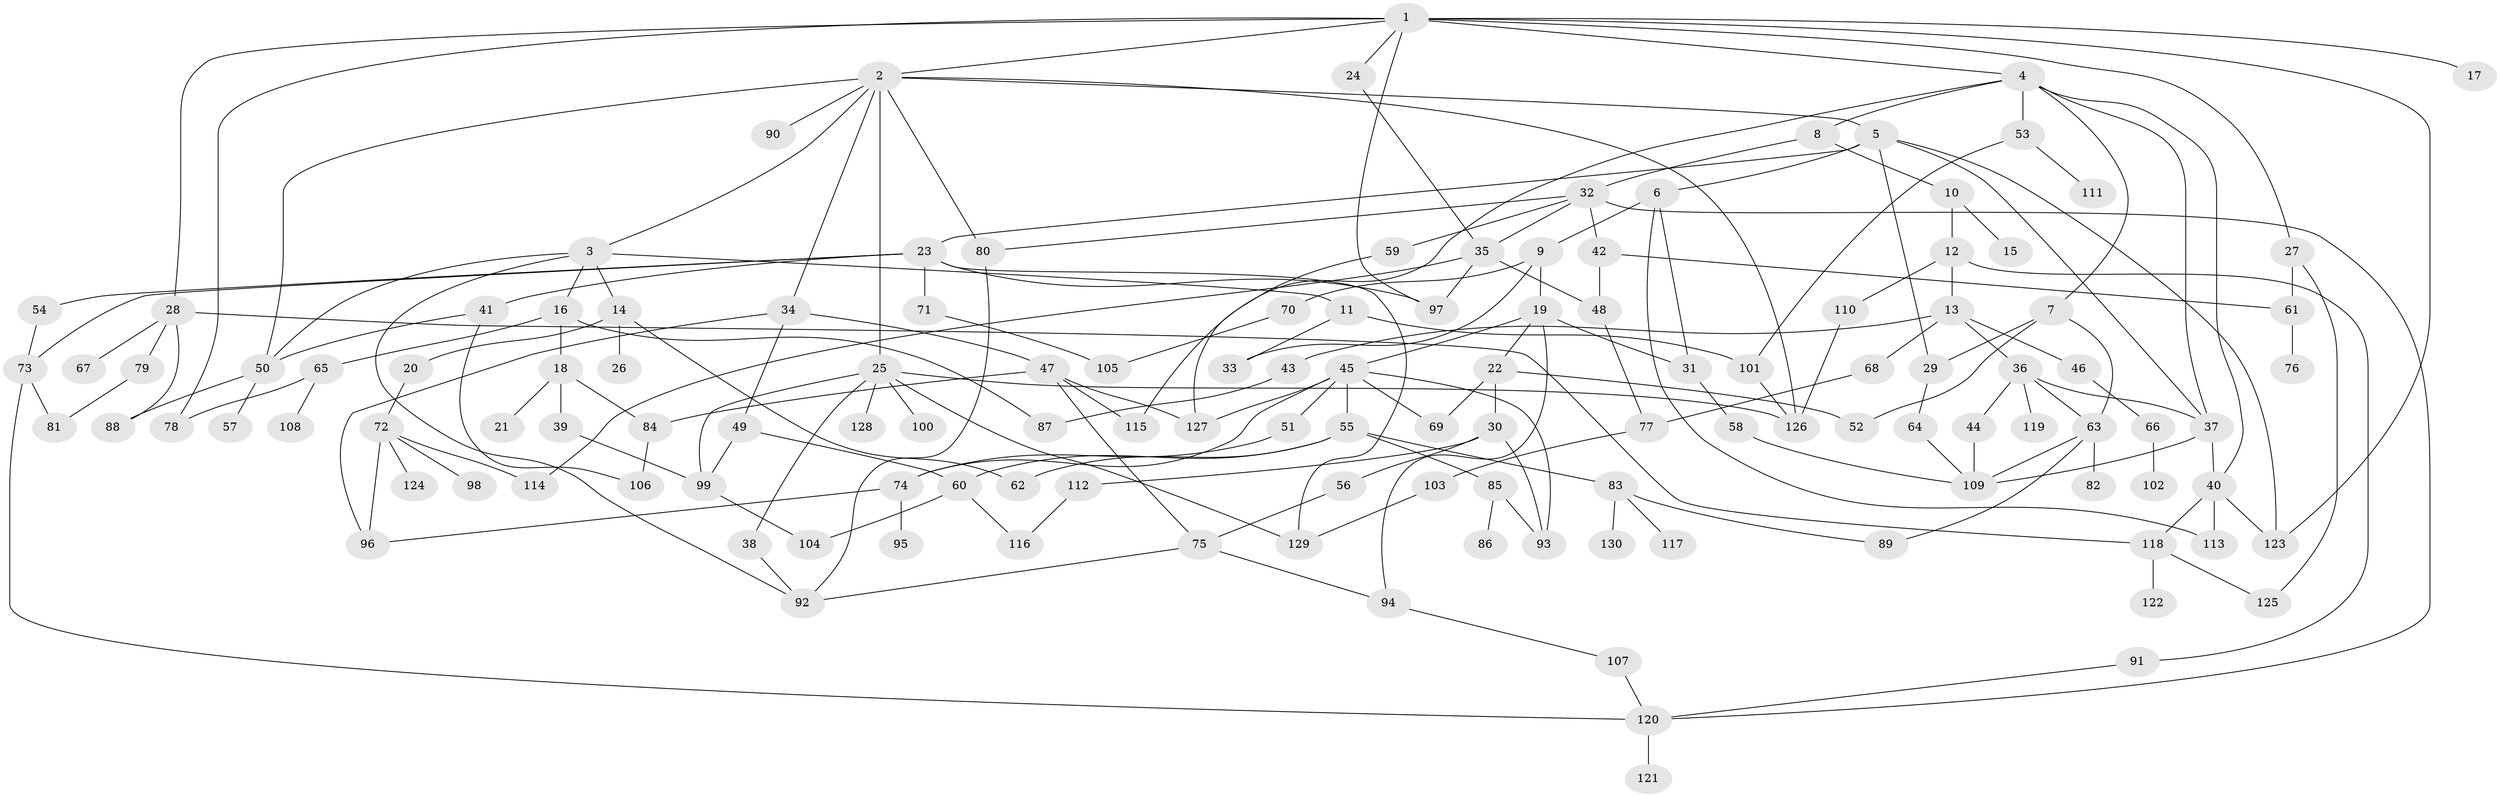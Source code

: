 // Generated by graph-tools (version 1.1) at 2025/10/02/27/25 16:10:53]
// undirected, 130 vertices, 194 edges
graph export_dot {
graph [start="1"]
  node [color=gray90,style=filled];
  1;
  2;
  3;
  4;
  5;
  6;
  7;
  8;
  9;
  10;
  11;
  12;
  13;
  14;
  15;
  16;
  17;
  18;
  19;
  20;
  21;
  22;
  23;
  24;
  25;
  26;
  27;
  28;
  29;
  30;
  31;
  32;
  33;
  34;
  35;
  36;
  37;
  38;
  39;
  40;
  41;
  42;
  43;
  44;
  45;
  46;
  47;
  48;
  49;
  50;
  51;
  52;
  53;
  54;
  55;
  56;
  57;
  58;
  59;
  60;
  61;
  62;
  63;
  64;
  65;
  66;
  67;
  68;
  69;
  70;
  71;
  72;
  73;
  74;
  75;
  76;
  77;
  78;
  79;
  80;
  81;
  82;
  83;
  84;
  85;
  86;
  87;
  88;
  89;
  90;
  91;
  92;
  93;
  94;
  95;
  96;
  97;
  98;
  99;
  100;
  101;
  102;
  103;
  104;
  105;
  106;
  107;
  108;
  109;
  110;
  111;
  112;
  113;
  114;
  115;
  116;
  117;
  118;
  119;
  120;
  121;
  122;
  123;
  124;
  125;
  126;
  127;
  128;
  129;
  130;
  1 -- 2;
  1 -- 4;
  1 -- 17;
  1 -- 24;
  1 -- 27;
  1 -- 28;
  1 -- 97;
  1 -- 123;
  1 -- 78;
  2 -- 3;
  2 -- 5;
  2 -- 25;
  2 -- 34;
  2 -- 50;
  2 -- 80;
  2 -- 90;
  2 -- 126;
  3 -- 11;
  3 -- 14;
  3 -- 16;
  3 -- 50;
  3 -- 92;
  4 -- 7;
  4 -- 8;
  4 -- 40;
  4 -- 53;
  4 -- 115;
  4 -- 37;
  5 -- 6;
  5 -- 23;
  5 -- 123;
  5 -- 29;
  5 -- 37;
  6 -- 9;
  6 -- 113;
  6 -- 31;
  7 -- 29;
  7 -- 52;
  7 -- 63;
  8 -- 10;
  8 -- 32;
  9 -- 19;
  9 -- 33;
  9 -- 70;
  10 -- 12;
  10 -- 15;
  11 -- 33;
  11 -- 101;
  12 -- 13;
  12 -- 91;
  12 -- 110;
  13 -- 36;
  13 -- 43;
  13 -- 46;
  13 -- 68;
  14 -- 20;
  14 -- 26;
  14 -- 62;
  16 -- 18;
  16 -- 65;
  16 -- 87;
  18 -- 21;
  18 -- 39;
  18 -- 84;
  19 -- 22;
  19 -- 31;
  19 -- 45;
  19 -- 94;
  20 -- 72;
  22 -- 30;
  22 -- 52;
  22 -- 69;
  23 -- 41;
  23 -- 54;
  23 -- 71;
  23 -- 129;
  23 -- 97;
  23 -- 73;
  24 -- 35;
  25 -- 38;
  25 -- 99;
  25 -- 100;
  25 -- 128;
  25 -- 126;
  25 -- 129;
  27 -- 125;
  27 -- 61;
  28 -- 67;
  28 -- 79;
  28 -- 118;
  28 -- 88;
  29 -- 64;
  30 -- 56;
  30 -- 112;
  30 -- 93;
  31 -- 58;
  32 -- 42;
  32 -- 59;
  32 -- 80;
  32 -- 120;
  32 -- 35;
  34 -- 47;
  34 -- 49;
  34 -- 96;
  35 -- 48;
  35 -- 114;
  35 -- 97;
  36 -- 37;
  36 -- 44;
  36 -- 119;
  36 -- 63;
  37 -- 40;
  37 -- 109;
  38 -- 92;
  39 -- 99;
  40 -- 123;
  40 -- 118;
  40 -- 113;
  41 -- 50;
  41 -- 106;
  42 -- 61;
  42 -- 48;
  43 -- 87;
  44 -- 109;
  45 -- 51;
  45 -- 55;
  45 -- 69;
  45 -- 74;
  45 -- 93;
  45 -- 127;
  46 -- 66;
  47 -- 75;
  47 -- 115;
  47 -- 127;
  47 -- 84;
  48 -- 77;
  49 -- 99;
  49 -- 60;
  50 -- 57;
  50 -- 88;
  51 -- 74;
  53 -- 101;
  53 -- 111;
  54 -- 73;
  55 -- 60;
  55 -- 83;
  55 -- 85;
  55 -- 62;
  56 -- 75;
  58 -- 109;
  59 -- 127;
  60 -- 104;
  60 -- 116;
  61 -- 76;
  63 -- 82;
  63 -- 89;
  63 -- 109;
  64 -- 109;
  65 -- 78;
  65 -- 108;
  66 -- 102;
  68 -- 77;
  70 -- 105;
  71 -- 105;
  72 -- 98;
  72 -- 124;
  72 -- 96;
  72 -- 114;
  73 -- 81;
  73 -- 120;
  74 -- 95;
  74 -- 96;
  75 -- 92;
  75 -- 94;
  77 -- 103;
  79 -- 81;
  80 -- 92;
  83 -- 117;
  83 -- 130;
  83 -- 89;
  84 -- 106;
  85 -- 86;
  85 -- 93;
  91 -- 120;
  94 -- 107;
  99 -- 104;
  101 -- 126;
  103 -- 129;
  107 -- 120;
  110 -- 126;
  112 -- 116;
  118 -- 122;
  118 -- 125;
  120 -- 121;
}

